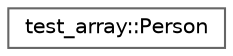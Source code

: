 digraph "类继承关系图"
{
 // LATEX_PDF_SIZE
  bgcolor="transparent";
  edge [fontname=Helvetica,fontsize=10,labelfontname=Helvetica,labelfontsize=10];
  node [fontname=Helvetica,fontsize=10,shape=box,height=0.2,width=0.4];
  rankdir="LR";
  Node0 [id="Node000000",label="test_array::Person",height=0.2,width=0.4,color="grey40", fillcolor="white", style="filled",URL="$structtest__array_1_1_person.html",tooltip=" "];
}
